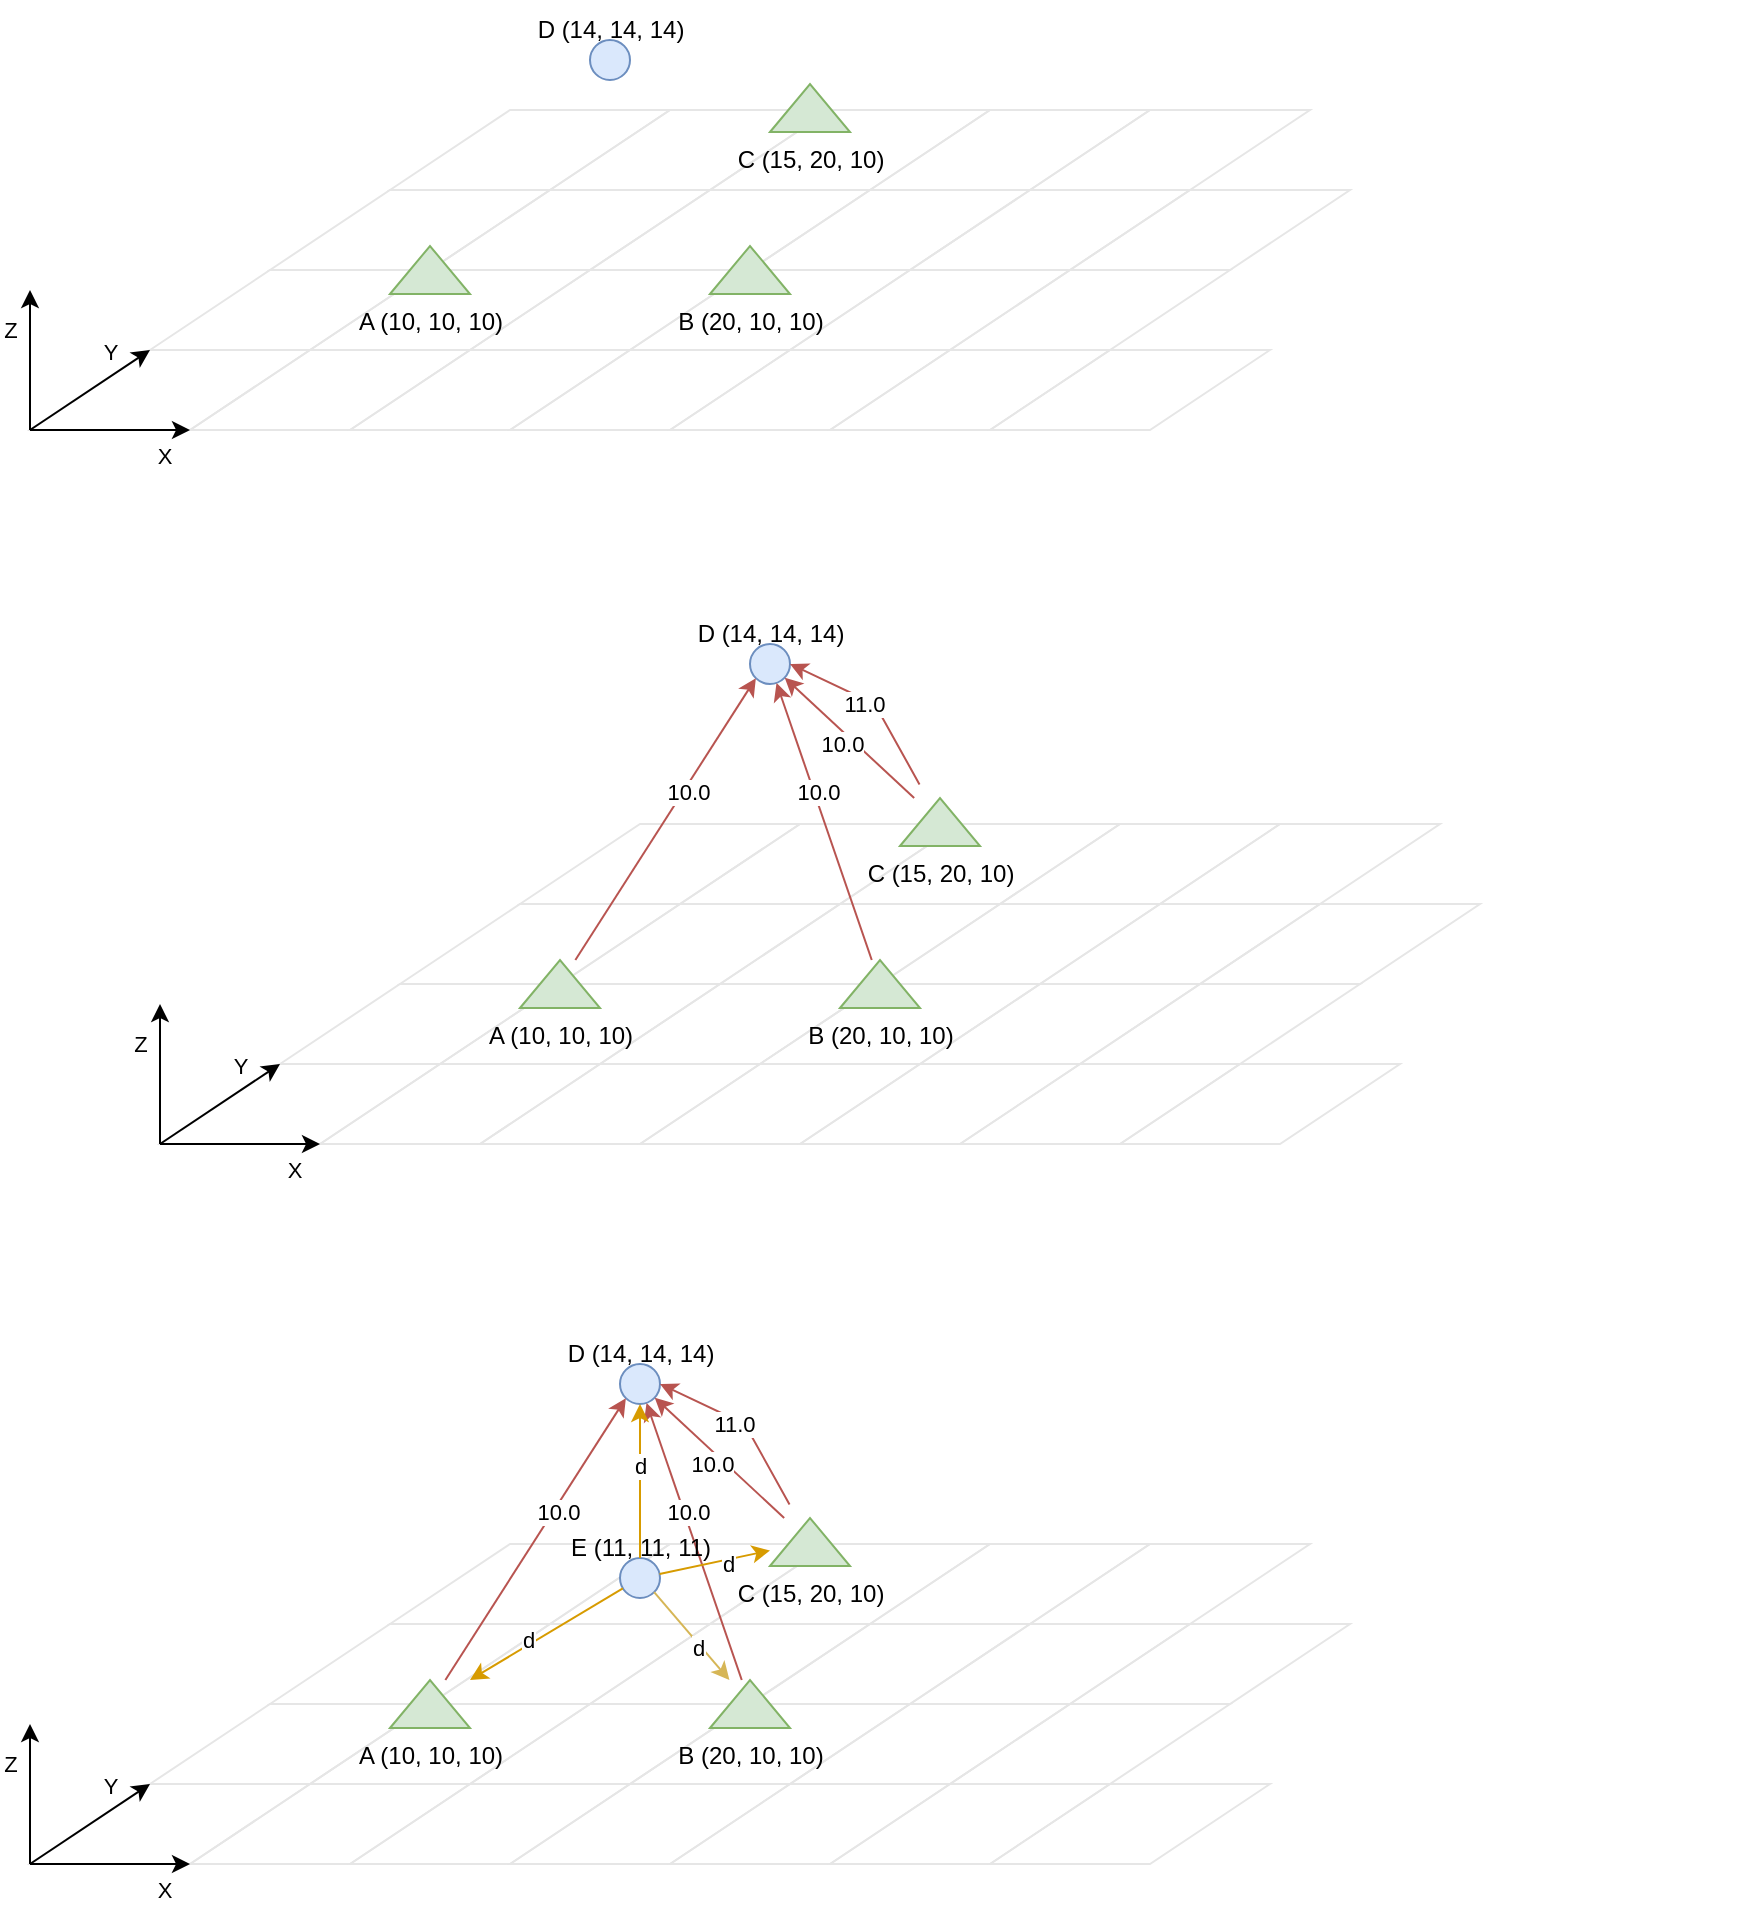 <mxfile version="24.4.15" type="device">
  <diagram id="oV4Eg8bL1dfPIzEgOD39" name="Page-1">
    <mxGraphModel dx="1185" dy="638" grid="1" gridSize="10" guides="1" tooltips="1" connect="1" arrows="1" fold="1" page="1" pageScale="1" pageWidth="850" pageHeight="1100" math="0" shadow="0">
      <root>
        <mxCell id="0" />
        <mxCell id="1" parent="0" />
        <mxCell id="T6BEzKACwyYWCtlPvkoT-52" value="" style="group" parent="1" vertex="1" connectable="0">
          <mxGeometry x="80" y="480" width="880" height="160" as="geometry" />
        </mxCell>
        <mxCell id="T6BEzKACwyYWCtlPvkoT-35" value="" style="shape=parallelogram;perimeter=parallelogramPerimeter;whiteSpace=wrap;html=1;fixedSize=1;size=60;fillColor=none;strokeColor=#E6E6E6;" parent="T6BEzKACwyYWCtlPvkoT-52" vertex="1">
          <mxGeometry x="300" y="80" width="140" height="40" as="geometry" />
        </mxCell>
        <mxCell id="T6BEzKACwyYWCtlPvkoT-34" value="" style="shape=parallelogram;perimeter=parallelogramPerimeter;whiteSpace=wrap;html=1;fixedSize=1;size=60;fillColor=none;strokeColor=#E6E6E6;" parent="T6BEzKACwyYWCtlPvkoT-52" vertex="1">
          <mxGeometry x="220" y="80" width="140" height="40" as="geometry" />
        </mxCell>
        <mxCell id="T6BEzKACwyYWCtlPvkoT-17" value="" style="shape=parallelogram;perimeter=parallelogramPerimeter;whiteSpace=wrap;html=1;fixedSize=1;size=60;fillColor=none;strokeColor=#E6E6E6;" parent="T6BEzKACwyYWCtlPvkoT-52" vertex="1">
          <mxGeometry x="200" y="40" width="140" height="40" as="geometry" />
        </mxCell>
        <mxCell id="T6BEzKACwyYWCtlPvkoT-19" value="" style="shape=parallelogram;perimeter=parallelogramPerimeter;whiteSpace=wrap;html=1;fixedSize=1;size=60;fillColor=none;strokeColor=#E6E6E6;" parent="T6BEzKACwyYWCtlPvkoT-52" vertex="1">
          <mxGeometry x="260" width="140" height="40" as="geometry" />
        </mxCell>
        <mxCell id="T6BEzKACwyYWCtlPvkoT-20" value="" style="shape=parallelogram;perimeter=parallelogramPerimeter;whiteSpace=wrap;html=1;fixedSize=1;size=60;fillColor=none;strokeColor=#E6E6E6;" parent="T6BEzKACwyYWCtlPvkoT-52" vertex="1">
          <mxGeometry x="280" y="40" width="140" height="40" as="geometry" />
        </mxCell>
        <mxCell id="T6BEzKACwyYWCtlPvkoT-21" value="" style="shape=parallelogram;perimeter=parallelogramPerimeter;whiteSpace=wrap;html=1;fixedSize=1;size=60;fillColor=none;strokeColor=#E6E6E6;" parent="T6BEzKACwyYWCtlPvkoT-52" vertex="1">
          <mxGeometry x="360" y="40" width="140" height="40" as="geometry" />
        </mxCell>
        <mxCell id="T6BEzKACwyYWCtlPvkoT-22" value="" style="shape=parallelogram;perimeter=parallelogramPerimeter;whiteSpace=wrap;html=1;fixedSize=1;size=60;fillColor=none;strokeColor=#E6E6E6;" parent="T6BEzKACwyYWCtlPvkoT-52" vertex="1">
          <mxGeometry x="340" width="140" height="40" as="geometry" />
        </mxCell>
        <mxCell id="T6BEzKACwyYWCtlPvkoT-23" value="" style="shape=parallelogram;perimeter=parallelogramPerimeter;whiteSpace=wrap;html=1;fixedSize=1;size=60;fillColor=none;strokeColor=#E6E6E6;" parent="T6BEzKACwyYWCtlPvkoT-52" vertex="1">
          <mxGeometry x="420" width="140" height="40" as="geometry" />
        </mxCell>
        <mxCell id="T6BEzKACwyYWCtlPvkoT-29" value="" style="shape=parallelogram;perimeter=parallelogramPerimeter;whiteSpace=wrap;html=1;fixedSize=1;size=60;fillColor=none;strokeColor=#E6E6E6;" parent="T6BEzKACwyYWCtlPvkoT-52" vertex="1">
          <mxGeometry x="80" y="120" width="140" height="40" as="geometry" />
        </mxCell>
        <mxCell id="T6BEzKACwyYWCtlPvkoT-31" value="" style="shape=parallelogram;perimeter=parallelogramPerimeter;whiteSpace=wrap;html=1;fixedSize=1;size=60;fillColor=none;strokeColor=#E6E6E6;" parent="T6BEzKACwyYWCtlPvkoT-52" vertex="1">
          <mxGeometry x="140" y="80" width="140" height="40" as="geometry" />
        </mxCell>
        <mxCell id="T6BEzKACwyYWCtlPvkoT-32" value="" style="shape=parallelogram;perimeter=parallelogramPerimeter;whiteSpace=wrap;html=1;fixedSize=1;size=60;fillColor=none;strokeColor=#E6E6E6;" parent="T6BEzKACwyYWCtlPvkoT-52" vertex="1">
          <mxGeometry x="160" y="120" width="140" height="40" as="geometry" />
        </mxCell>
        <mxCell id="T6BEzKACwyYWCtlPvkoT-33" value="" style="shape=parallelogram;perimeter=parallelogramPerimeter;whiteSpace=wrap;html=1;fixedSize=1;size=60;fillColor=none;strokeColor=#E6E6E6;" parent="T6BEzKACwyYWCtlPvkoT-52" vertex="1">
          <mxGeometry x="240" y="120" width="140" height="40" as="geometry" />
        </mxCell>
        <mxCell id="T6BEzKACwyYWCtlPvkoT-36" value="" style="shape=parallelogram;perimeter=parallelogramPerimeter;whiteSpace=wrap;html=1;fixedSize=1;size=60;fillColor=none;strokeColor=#E6E6E6;" parent="T6BEzKACwyYWCtlPvkoT-52" vertex="1">
          <mxGeometry x="440" y="40" width="140" height="40" as="geometry" />
        </mxCell>
        <mxCell id="T6BEzKACwyYWCtlPvkoT-37" value="" style="shape=parallelogram;perimeter=parallelogramPerimeter;whiteSpace=wrap;html=1;fixedSize=1;size=60;fillColor=none;strokeColor=#E6E6E6;" parent="T6BEzKACwyYWCtlPvkoT-52" vertex="1">
          <mxGeometry x="520" y="40" width="140" height="40" as="geometry" />
        </mxCell>
        <mxCell id="T6BEzKACwyYWCtlPvkoT-38" value="" style="shape=parallelogram;perimeter=parallelogramPerimeter;whiteSpace=wrap;html=1;fixedSize=1;size=60;fillColor=none;strokeColor=#E6E6E6;" parent="T6BEzKACwyYWCtlPvkoT-52" vertex="1">
          <mxGeometry x="500" width="140" height="40" as="geometry" />
        </mxCell>
        <mxCell id="T6BEzKACwyYWCtlPvkoT-39" value="" style="shape=parallelogram;perimeter=parallelogramPerimeter;whiteSpace=wrap;html=1;fixedSize=1;size=60;fillColor=none;strokeColor=#E6E6E6;" parent="T6BEzKACwyYWCtlPvkoT-52" vertex="1">
          <mxGeometry x="580" width="140" height="40" as="geometry" />
        </mxCell>
        <mxCell id="T6BEzKACwyYWCtlPvkoT-40" value="" style="shape=parallelogram;perimeter=parallelogramPerimeter;whiteSpace=wrap;html=1;fixedSize=1;size=60;fillColor=none;strokeColor=#E6E6E6;" parent="T6BEzKACwyYWCtlPvkoT-52" vertex="1">
          <mxGeometry x="600" y="40" width="140" height="40" as="geometry" />
        </mxCell>
        <mxCell id="T6BEzKACwyYWCtlPvkoT-44" value="" style="shape=parallelogram;perimeter=parallelogramPerimeter;whiteSpace=wrap;html=1;fixedSize=1;size=60;fillColor=none;strokeColor=#E6E6E6;" parent="T6BEzKACwyYWCtlPvkoT-52" vertex="1">
          <mxGeometry x="320" y="120" width="140" height="40" as="geometry" />
        </mxCell>
        <mxCell id="T6BEzKACwyYWCtlPvkoT-45" value="" style="shape=parallelogram;perimeter=parallelogramPerimeter;whiteSpace=wrap;html=1;fixedSize=1;size=60;fillColor=none;strokeColor=#E6E6E6;" parent="T6BEzKACwyYWCtlPvkoT-52" vertex="1">
          <mxGeometry x="400" y="120" width="140" height="40" as="geometry" />
        </mxCell>
        <mxCell id="T6BEzKACwyYWCtlPvkoT-46" value="" style="shape=parallelogram;perimeter=parallelogramPerimeter;whiteSpace=wrap;html=1;fixedSize=1;size=60;fillColor=none;strokeColor=#E6E6E6;" parent="T6BEzKACwyYWCtlPvkoT-52" vertex="1">
          <mxGeometry x="380" y="80" width="140" height="40" as="geometry" />
        </mxCell>
        <mxCell id="T6BEzKACwyYWCtlPvkoT-47" value="" style="shape=parallelogram;perimeter=parallelogramPerimeter;whiteSpace=wrap;html=1;fixedSize=1;size=60;fillColor=none;strokeColor=#E6E6E6;" parent="T6BEzKACwyYWCtlPvkoT-52" vertex="1">
          <mxGeometry x="460" y="80" width="140" height="40" as="geometry" />
        </mxCell>
        <mxCell id="T6BEzKACwyYWCtlPvkoT-48" value="" style="shape=parallelogram;perimeter=parallelogramPerimeter;whiteSpace=wrap;html=1;fixedSize=1;size=60;fillColor=none;strokeColor=#E6E6E6;" parent="T6BEzKACwyYWCtlPvkoT-52" vertex="1">
          <mxGeometry x="480" y="120" width="140" height="40" as="geometry" />
        </mxCell>
        <mxCell id="T6BEzKACwyYWCtlPvkoT-49" value="" style="shape=parallelogram;perimeter=parallelogramPerimeter;whiteSpace=wrap;html=1;fixedSize=1;size=60;fillColor=none;strokeColor=#E6E6E6;" parent="T6BEzKACwyYWCtlPvkoT-52" vertex="1">
          <mxGeometry x="560" y="120" width="140" height="40" as="geometry" />
        </mxCell>
        <mxCell id="T6BEzKACwyYWCtlPvkoT-50" value="" style="shape=parallelogram;perimeter=parallelogramPerimeter;whiteSpace=wrap;html=1;fixedSize=1;size=60;fillColor=none;strokeColor=#E6E6E6;" parent="T6BEzKACwyYWCtlPvkoT-52" vertex="1">
          <mxGeometry x="540" y="80" width="140" height="40" as="geometry" />
        </mxCell>
        <mxCell id="T6BEzKACwyYWCtlPvkoT-11" value="A (10, 10, 10)" style="verticalLabelPosition=bottom;verticalAlign=top;html=1;shape=mxgraph.basic.acute_triangle;dx=0.5;fillColor=#d5e8d4;strokeColor=#82b366;" parent="T6BEzKACwyYWCtlPvkoT-52" vertex="1">
          <mxGeometry x="260" y="68" width="40" height="24" as="geometry" />
        </mxCell>
        <mxCell id="T6BEzKACwyYWCtlPvkoT-12" value="B (20, 10, 10)" style="verticalLabelPosition=bottom;verticalAlign=top;html=1;shape=mxgraph.basic.acute_triangle;dx=0.5;fillColor=#d5e8d4;strokeColor=#82b366;" parent="T6BEzKACwyYWCtlPvkoT-52" vertex="1">
          <mxGeometry x="420" y="68" width="40" height="24" as="geometry" />
        </mxCell>
        <mxCell id="T6BEzKACwyYWCtlPvkoT-13" value="&lt;div&gt;C (15, 20, 10)&lt;/div&gt;" style="verticalLabelPosition=bottom;verticalAlign=top;html=1;shape=mxgraph.basic.acute_triangle;dx=0.5;fillColor=#d5e8d4;strokeColor=#82b366;" parent="T6BEzKACwyYWCtlPvkoT-52" vertex="1">
          <mxGeometry x="450" y="-13" width="40" height="24" as="geometry" />
        </mxCell>
        <mxCell id="T6BEzKACwyYWCtlPvkoT-55" value="" style="group" parent="1" vertex="1" connectable="0">
          <mxGeometry x="160" y="570" width="80" height="70" as="geometry" />
        </mxCell>
        <mxCell id="T6BEzKACwyYWCtlPvkoT-4" value="" style="endArrow=classic;html=1;rounded=0;" parent="T6BEzKACwyYWCtlPvkoT-55" edge="1">
          <mxGeometry width="50" height="50" relative="1" as="geometry">
            <mxPoint y="70" as="sourcePoint" />
            <mxPoint x="80" y="70" as="targetPoint" />
          </mxGeometry>
        </mxCell>
        <mxCell id="T6BEzKACwyYWCtlPvkoT-7" value="X" style="edgeLabel;html=1;align=center;verticalAlign=middle;resizable=0;points=[];" parent="T6BEzKACwyYWCtlPvkoT-4" vertex="1" connectable="0">
          <mxGeometry x="0.679" y="-1" relative="1" as="geometry">
            <mxPoint y="12" as="offset" />
          </mxGeometry>
        </mxCell>
        <mxCell id="T6BEzKACwyYWCtlPvkoT-5" value="" style="endArrow=classic;html=1;rounded=0;" parent="T6BEzKACwyYWCtlPvkoT-55" edge="1">
          <mxGeometry width="50" height="50" relative="1" as="geometry">
            <mxPoint y="70" as="sourcePoint" />
            <mxPoint x="60" y="30" as="targetPoint" />
          </mxGeometry>
        </mxCell>
        <mxCell id="T6BEzKACwyYWCtlPvkoT-8" value="Y" style="edgeLabel;html=1;align=center;verticalAlign=middle;resizable=0;points=[];" parent="T6BEzKACwyYWCtlPvkoT-5" vertex="1" connectable="0">
          <mxGeometry x="0.618" y="-1" relative="1" as="geometry">
            <mxPoint x="-9" y="-8" as="offset" />
          </mxGeometry>
        </mxCell>
        <mxCell id="T6BEzKACwyYWCtlPvkoT-6" value="" style="endArrow=classic;html=1;rounded=0;" parent="T6BEzKACwyYWCtlPvkoT-55" edge="1">
          <mxGeometry width="50" height="50" relative="1" as="geometry">
            <mxPoint y="70" as="sourcePoint" />
            <mxPoint as="targetPoint" />
          </mxGeometry>
        </mxCell>
        <mxCell id="T6BEzKACwyYWCtlPvkoT-9" value="Z" style="edgeLabel;html=1;align=center;verticalAlign=middle;resizable=0;points=[];" parent="T6BEzKACwyYWCtlPvkoT-6" vertex="1" connectable="0">
          <mxGeometry x="0.775" y="-3" relative="1" as="geometry">
            <mxPoint x="-13" y="12" as="offset" />
          </mxGeometry>
        </mxCell>
        <mxCell id="Ps83ISOcfM-TvcYgNrYj-35" value="" style="shape=parallelogram;perimeter=parallelogramPerimeter;whiteSpace=wrap;html=1;fixedSize=1;size=60;fillColor=none;strokeColor=#E6E6E6;" parent="1" vertex="1">
          <mxGeometry x="315" y="203" width="140" height="40" as="geometry" />
        </mxCell>
        <mxCell id="Ps83ISOcfM-TvcYgNrYj-36" value="" style="shape=parallelogram;perimeter=parallelogramPerimeter;whiteSpace=wrap;html=1;fixedSize=1;size=60;fillColor=none;strokeColor=#E6E6E6;" parent="1" vertex="1">
          <mxGeometry x="235" y="203" width="140" height="40" as="geometry" />
        </mxCell>
        <mxCell id="Ps83ISOcfM-TvcYgNrYj-37" value="" style="shape=parallelogram;perimeter=parallelogramPerimeter;whiteSpace=wrap;html=1;fixedSize=1;size=60;fillColor=none;strokeColor=#E6E6E6;" parent="1" vertex="1">
          <mxGeometry x="215" y="163" width="140" height="40" as="geometry" />
        </mxCell>
        <mxCell id="Ps83ISOcfM-TvcYgNrYj-38" value="" style="shape=parallelogram;perimeter=parallelogramPerimeter;whiteSpace=wrap;html=1;fixedSize=1;size=60;fillColor=none;strokeColor=#E6E6E6;" parent="1" vertex="1">
          <mxGeometry x="275" y="123" width="140" height="40" as="geometry" />
        </mxCell>
        <mxCell id="Ps83ISOcfM-TvcYgNrYj-39" value="" style="shape=parallelogram;perimeter=parallelogramPerimeter;whiteSpace=wrap;html=1;fixedSize=1;size=60;fillColor=none;strokeColor=#E6E6E6;" parent="1" vertex="1">
          <mxGeometry x="295" y="163" width="140" height="40" as="geometry" />
        </mxCell>
        <mxCell id="Ps83ISOcfM-TvcYgNrYj-40" value="" style="shape=parallelogram;perimeter=parallelogramPerimeter;whiteSpace=wrap;html=1;fixedSize=1;size=60;fillColor=none;strokeColor=#E6E6E6;" parent="1" vertex="1">
          <mxGeometry x="375" y="163" width="140" height="40" as="geometry" />
        </mxCell>
        <mxCell id="Ps83ISOcfM-TvcYgNrYj-41" value="" style="shape=parallelogram;perimeter=parallelogramPerimeter;whiteSpace=wrap;html=1;fixedSize=1;size=60;fillColor=none;strokeColor=#E6E6E6;" parent="1" vertex="1">
          <mxGeometry x="355" y="123" width="140" height="40" as="geometry" />
        </mxCell>
        <mxCell id="Ps83ISOcfM-TvcYgNrYj-42" value="" style="shape=parallelogram;perimeter=parallelogramPerimeter;whiteSpace=wrap;html=1;fixedSize=1;size=60;fillColor=none;strokeColor=#E6E6E6;" parent="1" vertex="1">
          <mxGeometry x="435" y="123" width="140" height="40" as="geometry" />
        </mxCell>
        <mxCell id="Ps83ISOcfM-TvcYgNrYj-43" value="" style="shape=parallelogram;perimeter=parallelogramPerimeter;whiteSpace=wrap;html=1;fixedSize=1;size=60;fillColor=none;strokeColor=#E6E6E6;" parent="1" vertex="1">
          <mxGeometry x="95" y="243" width="140" height="40" as="geometry" />
        </mxCell>
        <mxCell id="Ps83ISOcfM-TvcYgNrYj-44" value="" style="shape=parallelogram;perimeter=parallelogramPerimeter;whiteSpace=wrap;html=1;fixedSize=1;size=60;fillColor=none;strokeColor=#E6E6E6;" parent="1" vertex="1">
          <mxGeometry x="155" y="203" width="140" height="40" as="geometry" />
        </mxCell>
        <mxCell id="Ps83ISOcfM-TvcYgNrYj-45" value="" style="shape=parallelogram;perimeter=parallelogramPerimeter;whiteSpace=wrap;html=1;fixedSize=1;size=60;fillColor=none;strokeColor=#E6E6E6;" parent="1" vertex="1">
          <mxGeometry x="175" y="243" width="140" height="40" as="geometry" />
        </mxCell>
        <mxCell id="Ps83ISOcfM-TvcYgNrYj-46" value="" style="shape=parallelogram;perimeter=parallelogramPerimeter;whiteSpace=wrap;html=1;fixedSize=1;size=60;fillColor=none;strokeColor=#E6E6E6;" parent="1" vertex="1">
          <mxGeometry x="255" y="243" width="140" height="40" as="geometry" />
        </mxCell>
        <mxCell id="Ps83ISOcfM-TvcYgNrYj-47" value="" style="shape=parallelogram;perimeter=parallelogramPerimeter;whiteSpace=wrap;html=1;fixedSize=1;size=60;fillColor=none;strokeColor=#E6E6E6;" parent="1" vertex="1">
          <mxGeometry x="455" y="163" width="140" height="40" as="geometry" />
        </mxCell>
        <mxCell id="Ps83ISOcfM-TvcYgNrYj-48" value="" style="shape=parallelogram;perimeter=parallelogramPerimeter;whiteSpace=wrap;html=1;fixedSize=1;size=60;fillColor=none;strokeColor=#E6E6E6;" parent="1" vertex="1">
          <mxGeometry x="535" y="163" width="140" height="40" as="geometry" />
        </mxCell>
        <mxCell id="Ps83ISOcfM-TvcYgNrYj-49" value="" style="shape=parallelogram;perimeter=parallelogramPerimeter;whiteSpace=wrap;html=1;fixedSize=1;size=60;fillColor=none;strokeColor=#E6E6E6;" parent="1" vertex="1">
          <mxGeometry x="515" y="123" width="140" height="40" as="geometry" />
        </mxCell>
        <mxCell id="Ps83ISOcfM-TvcYgNrYj-50" value="" style="shape=parallelogram;perimeter=parallelogramPerimeter;whiteSpace=wrap;html=1;fixedSize=1;size=60;fillColor=none;strokeColor=#E6E6E6;" parent="1" vertex="1">
          <mxGeometry x="595" y="123" width="140" height="40" as="geometry" />
        </mxCell>
        <mxCell id="Ps83ISOcfM-TvcYgNrYj-51" value="" style="shape=parallelogram;perimeter=parallelogramPerimeter;whiteSpace=wrap;html=1;fixedSize=1;size=60;fillColor=none;strokeColor=#E6E6E6;" parent="1" vertex="1">
          <mxGeometry x="615" y="163" width="140" height="40" as="geometry" />
        </mxCell>
        <mxCell id="Ps83ISOcfM-TvcYgNrYj-52" value="" style="shape=parallelogram;perimeter=parallelogramPerimeter;whiteSpace=wrap;html=1;fixedSize=1;size=60;fillColor=none;strokeColor=#E6E6E6;" parent="1" vertex="1">
          <mxGeometry x="335" y="243" width="140" height="40" as="geometry" />
        </mxCell>
        <mxCell id="Ps83ISOcfM-TvcYgNrYj-53" value="" style="shape=parallelogram;perimeter=parallelogramPerimeter;whiteSpace=wrap;html=1;fixedSize=1;size=60;fillColor=none;strokeColor=#E6E6E6;" parent="1" vertex="1">
          <mxGeometry x="415" y="243" width="140" height="40" as="geometry" />
        </mxCell>
        <mxCell id="Ps83ISOcfM-TvcYgNrYj-54" value="" style="shape=parallelogram;perimeter=parallelogramPerimeter;whiteSpace=wrap;html=1;fixedSize=1;size=60;fillColor=none;strokeColor=#E6E6E6;" parent="1" vertex="1">
          <mxGeometry x="395" y="203" width="140" height="40" as="geometry" />
        </mxCell>
        <mxCell id="Ps83ISOcfM-TvcYgNrYj-55" value="" style="shape=parallelogram;perimeter=parallelogramPerimeter;whiteSpace=wrap;html=1;fixedSize=1;size=60;fillColor=none;strokeColor=#E6E6E6;" parent="1" vertex="1">
          <mxGeometry x="475" y="203" width="140" height="40" as="geometry" />
        </mxCell>
        <mxCell id="Ps83ISOcfM-TvcYgNrYj-56" value="" style="shape=parallelogram;perimeter=parallelogramPerimeter;whiteSpace=wrap;html=1;fixedSize=1;size=60;fillColor=none;strokeColor=#E6E6E6;" parent="1" vertex="1">
          <mxGeometry x="495" y="243" width="140" height="40" as="geometry" />
        </mxCell>
        <mxCell id="Ps83ISOcfM-TvcYgNrYj-57" value="" style="shape=parallelogram;perimeter=parallelogramPerimeter;whiteSpace=wrap;html=1;fixedSize=1;size=60;fillColor=none;strokeColor=#E6E6E6;" parent="1" vertex="1">
          <mxGeometry x="575" y="243" width="140" height="40" as="geometry" />
        </mxCell>
        <mxCell id="Ps83ISOcfM-TvcYgNrYj-58" value="" style="shape=parallelogram;perimeter=parallelogramPerimeter;whiteSpace=wrap;html=1;fixedSize=1;size=60;fillColor=none;strokeColor=#E6E6E6;" parent="1" vertex="1">
          <mxGeometry x="555" y="203" width="140" height="40" as="geometry" />
        </mxCell>
        <mxCell id="Ps83ISOcfM-TvcYgNrYj-59" value="A (10, 10, 10)" style="verticalLabelPosition=bottom;verticalAlign=top;html=1;shape=mxgraph.basic.acute_triangle;dx=0.5;fillColor=#d5e8d4;strokeColor=#82b366;" parent="1" vertex="1">
          <mxGeometry x="275" y="191" width="40" height="24" as="geometry" />
        </mxCell>
        <mxCell id="Ps83ISOcfM-TvcYgNrYj-60" value="B (20, 10, 10)" style="verticalLabelPosition=bottom;verticalAlign=top;html=1;shape=mxgraph.basic.acute_triangle;dx=0.5;fillColor=#d5e8d4;strokeColor=#82b366;" parent="1" vertex="1">
          <mxGeometry x="435" y="191" width="40" height="24" as="geometry" />
        </mxCell>
        <mxCell id="Ps83ISOcfM-TvcYgNrYj-61" value="&lt;div&gt;C (15, 20, 10)&lt;/div&gt;" style="verticalLabelPosition=bottom;verticalAlign=top;html=1;shape=mxgraph.basic.acute_triangle;dx=0.5;fillColor=#d5e8d4;strokeColor=#82b366;" parent="1" vertex="1">
          <mxGeometry x="465" y="110" width="40" height="24" as="geometry" />
        </mxCell>
        <mxCell id="Ps83ISOcfM-TvcYgNrYj-62" value="" style="group" parent="1" vertex="1" connectable="0">
          <mxGeometry x="95" y="213" width="80" height="70" as="geometry" />
        </mxCell>
        <mxCell id="Ps83ISOcfM-TvcYgNrYj-63" value="" style="endArrow=classic;html=1;rounded=0;" parent="Ps83ISOcfM-TvcYgNrYj-62" edge="1">
          <mxGeometry width="50" height="50" relative="1" as="geometry">
            <mxPoint y="70" as="sourcePoint" />
            <mxPoint x="80" y="70" as="targetPoint" />
          </mxGeometry>
        </mxCell>
        <mxCell id="Ps83ISOcfM-TvcYgNrYj-64" value="X" style="edgeLabel;html=1;align=center;verticalAlign=middle;resizable=0;points=[];" parent="Ps83ISOcfM-TvcYgNrYj-63" vertex="1" connectable="0">
          <mxGeometry x="0.679" y="-1" relative="1" as="geometry">
            <mxPoint y="12" as="offset" />
          </mxGeometry>
        </mxCell>
        <mxCell id="Ps83ISOcfM-TvcYgNrYj-65" value="" style="endArrow=classic;html=1;rounded=0;" parent="Ps83ISOcfM-TvcYgNrYj-62" edge="1">
          <mxGeometry width="50" height="50" relative="1" as="geometry">
            <mxPoint y="70" as="sourcePoint" />
            <mxPoint x="60" y="30" as="targetPoint" />
          </mxGeometry>
        </mxCell>
        <mxCell id="Ps83ISOcfM-TvcYgNrYj-66" value="Y" style="edgeLabel;html=1;align=center;verticalAlign=middle;resizable=0;points=[];" parent="Ps83ISOcfM-TvcYgNrYj-65" vertex="1" connectable="0">
          <mxGeometry x="0.618" y="-1" relative="1" as="geometry">
            <mxPoint x="-9" y="-8" as="offset" />
          </mxGeometry>
        </mxCell>
        <mxCell id="Ps83ISOcfM-TvcYgNrYj-67" value="" style="endArrow=classic;html=1;rounded=0;" parent="Ps83ISOcfM-TvcYgNrYj-62" edge="1">
          <mxGeometry width="50" height="50" relative="1" as="geometry">
            <mxPoint y="70" as="sourcePoint" />
            <mxPoint as="targetPoint" />
          </mxGeometry>
        </mxCell>
        <mxCell id="Ps83ISOcfM-TvcYgNrYj-68" value="Z" style="edgeLabel;html=1;align=center;verticalAlign=middle;resizable=0;points=[];" parent="Ps83ISOcfM-TvcYgNrYj-67" vertex="1" connectable="0">
          <mxGeometry x="0.775" y="-3" relative="1" as="geometry">
            <mxPoint x="-13" y="12" as="offset" />
          </mxGeometry>
        </mxCell>
        <mxCell id="Ps83ISOcfM-TvcYgNrYj-69" value="" style="ellipse;whiteSpace=wrap;html=1;aspect=fixed;fillColor=#dae8fc;strokeColor=#6c8ebf;" parent="1" vertex="1">
          <mxGeometry x="455" y="390" width="20" height="20" as="geometry" />
        </mxCell>
        <mxCell id="Ps83ISOcfM-TvcYgNrYj-70" value="" style="endArrow=classic;html=1;rounded=0;entryX=0;entryY=1;entryDx=0;entryDy=0;fillColor=#f8cecc;strokeColor=#b85450;" parent="1" source="T6BEzKACwyYWCtlPvkoT-11" target="Ps83ISOcfM-TvcYgNrYj-69" edge="1">
          <mxGeometry width="50" height="50" relative="1" as="geometry">
            <mxPoint x="850" y="590" as="sourcePoint" />
            <mxPoint x="900" y="540" as="targetPoint" />
          </mxGeometry>
        </mxCell>
        <mxCell id="Ps83ISOcfM-TvcYgNrYj-72" value="10.0" style="edgeLabel;html=1;align=center;verticalAlign=middle;resizable=0;points=[];" parent="Ps83ISOcfM-TvcYgNrYj-70" vertex="1" connectable="0">
          <mxGeometry x="0.211" y="-2" relative="1" as="geometry">
            <mxPoint as="offset" />
          </mxGeometry>
        </mxCell>
        <mxCell id="Ps83ISOcfM-TvcYgNrYj-71" value="D (14, 14, 14)" style="text;html=1;align=center;verticalAlign=middle;resizable=0;points=[];autosize=1;strokeColor=none;fillColor=none;" parent="1" vertex="1">
          <mxGeometry x="415" y="370" width="100" height="30" as="geometry" />
        </mxCell>
        <mxCell id="Ps83ISOcfM-TvcYgNrYj-73" value="" style="endArrow=classic;html=1;rounded=0;fillColor=#f8cecc;strokeColor=#b85450;" parent="1" source="T6BEzKACwyYWCtlPvkoT-12" target="Ps83ISOcfM-TvcYgNrYj-69" edge="1">
          <mxGeometry width="50" height="50" relative="1" as="geometry">
            <mxPoint x="404.754" y="558" as="sourcePoint" />
            <mxPoint x="494.999" y="417.071" as="targetPoint" />
          </mxGeometry>
        </mxCell>
        <mxCell id="Ps83ISOcfM-TvcYgNrYj-74" value="10.0" style="edgeLabel;html=1;align=center;verticalAlign=middle;resizable=0;points=[];" parent="Ps83ISOcfM-TvcYgNrYj-73" vertex="1" connectable="0">
          <mxGeometry x="0.211" y="-2" relative="1" as="geometry">
            <mxPoint as="offset" />
          </mxGeometry>
        </mxCell>
        <mxCell id="Ps83ISOcfM-TvcYgNrYj-75" value="" style="endArrow=classic;html=1;rounded=0;fillColor=#f8cecc;strokeColor=#b85450;" parent="1" source="T6BEzKACwyYWCtlPvkoT-13" target="Ps83ISOcfM-TvcYgNrYj-69" edge="1">
          <mxGeometry width="50" height="50" relative="1" as="geometry">
            <mxPoint x="465.004" y="530.93" as="sourcePoint" />
            <mxPoint x="555.249" y="390.001" as="targetPoint" />
          </mxGeometry>
        </mxCell>
        <mxCell id="Ps83ISOcfM-TvcYgNrYj-76" value="10.0" style="edgeLabel;html=1;align=center;verticalAlign=middle;resizable=0;points=[];" parent="Ps83ISOcfM-TvcYgNrYj-75" vertex="1" connectable="0">
          <mxGeometry x="0.211" y="-2" relative="1" as="geometry">
            <mxPoint x="1" y="11" as="offset" />
          </mxGeometry>
        </mxCell>
        <mxCell id="Ps83ISOcfM-TvcYgNrYj-77" value="" style="shape=parallelogram;perimeter=parallelogramPerimeter;whiteSpace=wrap;html=1;fixedSize=1;size=60;fillColor=none;strokeColor=#E6E6E6;" parent="1" vertex="1">
          <mxGeometry x="315" y="920" width="140" height="40" as="geometry" />
        </mxCell>
        <mxCell id="Ps83ISOcfM-TvcYgNrYj-78" value="" style="shape=parallelogram;perimeter=parallelogramPerimeter;whiteSpace=wrap;html=1;fixedSize=1;size=60;fillColor=none;strokeColor=#E6E6E6;" parent="1" vertex="1">
          <mxGeometry x="235" y="920" width="140" height="40" as="geometry" />
        </mxCell>
        <mxCell id="Ps83ISOcfM-TvcYgNrYj-79" value="" style="shape=parallelogram;perimeter=parallelogramPerimeter;whiteSpace=wrap;html=1;fixedSize=1;size=60;fillColor=none;strokeColor=#E6E6E6;" parent="1" vertex="1">
          <mxGeometry x="215" y="880" width="140" height="40" as="geometry" />
        </mxCell>
        <mxCell id="Ps83ISOcfM-TvcYgNrYj-80" value="" style="shape=parallelogram;perimeter=parallelogramPerimeter;whiteSpace=wrap;html=1;fixedSize=1;size=60;fillColor=none;strokeColor=#E6E6E6;" parent="1" vertex="1">
          <mxGeometry x="275" y="840" width="140" height="40" as="geometry" />
        </mxCell>
        <mxCell id="Ps83ISOcfM-TvcYgNrYj-81" value="" style="shape=parallelogram;perimeter=parallelogramPerimeter;whiteSpace=wrap;html=1;fixedSize=1;size=60;fillColor=none;strokeColor=#E6E6E6;" parent="1" vertex="1">
          <mxGeometry x="295" y="880" width="140" height="40" as="geometry" />
        </mxCell>
        <mxCell id="Ps83ISOcfM-TvcYgNrYj-82" value="" style="shape=parallelogram;perimeter=parallelogramPerimeter;whiteSpace=wrap;html=1;fixedSize=1;size=60;fillColor=none;strokeColor=#E6E6E6;" parent="1" vertex="1">
          <mxGeometry x="375" y="880" width="140" height="40" as="geometry" />
        </mxCell>
        <mxCell id="Ps83ISOcfM-TvcYgNrYj-83" value="" style="shape=parallelogram;perimeter=parallelogramPerimeter;whiteSpace=wrap;html=1;fixedSize=1;size=60;fillColor=none;strokeColor=#E6E6E6;" parent="1" vertex="1">
          <mxGeometry x="355" y="840" width="140" height="40" as="geometry" />
        </mxCell>
        <mxCell id="Ps83ISOcfM-TvcYgNrYj-84" value="" style="shape=parallelogram;perimeter=parallelogramPerimeter;whiteSpace=wrap;html=1;fixedSize=1;size=60;fillColor=none;strokeColor=#E6E6E6;" parent="1" vertex="1">
          <mxGeometry x="435" y="840" width="140" height="40" as="geometry" />
        </mxCell>
        <mxCell id="Ps83ISOcfM-TvcYgNrYj-85" value="" style="shape=parallelogram;perimeter=parallelogramPerimeter;whiteSpace=wrap;html=1;fixedSize=1;size=60;fillColor=none;strokeColor=#E6E6E6;" parent="1" vertex="1">
          <mxGeometry x="95" y="960" width="140" height="40" as="geometry" />
        </mxCell>
        <mxCell id="Ps83ISOcfM-TvcYgNrYj-86" value="" style="shape=parallelogram;perimeter=parallelogramPerimeter;whiteSpace=wrap;html=1;fixedSize=1;size=60;fillColor=none;strokeColor=#E6E6E6;" parent="1" vertex="1">
          <mxGeometry x="155" y="920" width="140" height="40" as="geometry" />
        </mxCell>
        <mxCell id="Ps83ISOcfM-TvcYgNrYj-87" value="" style="shape=parallelogram;perimeter=parallelogramPerimeter;whiteSpace=wrap;html=1;fixedSize=1;size=60;fillColor=none;strokeColor=#E6E6E6;" parent="1" vertex="1">
          <mxGeometry x="175" y="960" width="140" height="40" as="geometry" />
        </mxCell>
        <mxCell id="Ps83ISOcfM-TvcYgNrYj-88" value="" style="shape=parallelogram;perimeter=parallelogramPerimeter;whiteSpace=wrap;html=1;fixedSize=1;size=60;fillColor=none;strokeColor=#E6E6E6;" parent="1" vertex="1">
          <mxGeometry x="255" y="960" width="140" height="40" as="geometry" />
        </mxCell>
        <mxCell id="Ps83ISOcfM-TvcYgNrYj-89" value="" style="shape=parallelogram;perimeter=parallelogramPerimeter;whiteSpace=wrap;html=1;fixedSize=1;size=60;fillColor=none;strokeColor=#E6E6E6;" parent="1" vertex="1">
          <mxGeometry x="455" y="880" width="140" height="40" as="geometry" />
        </mxCell>
        <mxCell id="Ps83ISOcfM-TvcYgNrYj-90" value="" style="shape=parallelogram;perimeter=parallelogramPerimeter;whiteSpace=wrap;html=1;fixedSize=1;size=60;fillColor=none;strokeColor=#E6E6E6;" parent="1" vertex="1">
          <mxGeometry x="535" y="880" width="140" height="40" as="geometry" />
        </mxCell>
        <mxCell id="Ps83ISOcfM-TvcYgNrYj-91" value="" style="shape=parallelogram;perimeter=parallelogramPerimeter;whiteSpace=wrap;html=1;fixedSize=1;size=60;fillColor=none;strokeColor=#E6E6E6;" parent="1" vertex="1">
          <mxGeometry x="515" y="840" width="140" height="40" as="geometry" />
        </mxCell>
        <mxCell id="Ps83ISOcfM-TvcYgNrYj-92" value="" style="shape=parallelogram;perimeter=parallelogramPerimeter;whiteSpace=wrap;html=1;fixedSize=1;size=60;fillColor=none;strokeColor=#E6E6E6;" parent="1" vertex="1">
          <mxGeometry x="595" y="840" width="140" height="40" as="geometry" />
        </mxCell>
        <mxCell id="Ps83ISOcfM-TvcYgNrYj-93" value="" style="shape=parallelogram;perimeter=parallelogramPerimeter;whiteSpace=wrap;html=1;fixedSize=1;size=60;fillColor=none;strokeColor=#E6E6E6;" parent="1" vertex="1">
          <mxGeometry x="615" y="880" width="140" height="40" as="geometry" />
        </mxCell>
        <mxCell id="Ps83ISOcfM-TvcYgNrYj-94" value="" style="shape=parallelogram;perimeter=parallelogramPerimeter;whiteSpace=wrap;html=1;fixedSize=1;size=60;fillColor=none;strokeColor=#E6E6E6;" parent="1" vertex="1">
          <mxGeometry x="335" y="960" width="140" height="40" as="geometry" />
        </mxCell>
        <mxCell id="Ps83ISOcfM-TvcYgNrYj-95" value="" style="shape=parallelogram;perimeter=parallelogramPerimeter;whiteSpace=wrap;html=1;fixedSize=1;size=60;fillColor=none;strokeColor=#E6E6E6;" parent="1" vertex="1">
          <mxGeometry x="415" y="960" width="140" height="40" as="geometry" />
        </mxCell>
        <mxCell id="Ps83ISOcfM-TvcYgNrYj-96" value="" style="shape=parallelogram;perimeter=parallelogramPerimeter;whiteSpace=wrap;html=1;fixedSize=1;size=60;fillColor=none;strokeColor=#E6E6E6;" parent="1" vertex="1">
          <mxGeometry x="395" y="920" width="140" height="40" as="geometry" />
        </mxCell>
        <mxCell id="Ps83ISOcfM-TvcYgNrYj-97" value="" style="shape=parallelogram;perimeter=parallelogramPerimeter;whiteSpace=wrap;html=1;fixedSize=1;size=60;fillColor=none;strokeColor=#E6E6E6;" parent="1" vertex="1">
          <mxGeometry x="475" y="920" width="140" height="40" as="geometry" />
        </mxCell>
        <mxCell id="Ps83ISOcfM-TvcYgNrYj-98" value="" style="shape=parallelogram;perimeter=parallelogramPerimeter;whiteSpace=wrap;html=1;fixedSize=1;size=60;fillColor=none;strokeColor=#E6E6E6;" parent="1" vertex="1">
          <mxGeometry x="495" y="960" width="140" height="40" as="geometry" />
        </mxCell>
        <mxCell id="Ps83ISOcfM-TvcYgNrYj-99" value="" style="shape=parallelogram;perimeter=parallelogramPerimeter;whiteSpace=wrap;html=1;fixedSize=1;size=60;fillColor=none;strokeColor=#E6E6E6;" parent="1" vertex="1">
          <mxGeometry x="575" y="960" width="140" height="40" as="geometry" />
        </mxCell>
        <mxCell id="Ps83ISOcfM-TvcYgNrYj-100" value="" style="shape=parallelogram;perimeter=parallelogramPerimeter;whiteSpace=wrap;html=1;fixedSize=1;size=60;fillColor=none;strokeColor=#E6E6E6;" parent="1" vertex="1">
          <mxGeometry x="555" y="920" width="140" height="40" as="geometry" />
        </mxCell>
        <mxCell id="Ps83ISOcfM-TvcYgNrYj-101" value="A (10, 10, 10)" style="verticalLabelPosition=bottom;verticalAlign=top;html=1;shape=mxgraph.basic.acute_triangle;dx=0.5;fillColor=#d5e8d4;strokeColor=#82b366;" parent="1" vertex="1">
          <mxGeometry x="275" y="908" width="40" height="24" as="geometry" />
        </mxCell>
        <mxCell id="Ps83ISOcfM-TvcYgNrYj-102" value="B (20, 10, 10)" style="verticalLabelPosition=bottom;verticalAlign=top;html=1;shape=mxgraph.basic.acute_triangle;dx=0.5;fillColor=#d5e8d4;strokeColor=#82b366;" parent="1" vertex="1">
          <mxGeometry x="435" y="908" width="40" height="24" as="geometry" />
        </mxCell>
        <mxCell id="Ps83ISOcfM-TvcYgNrYj-103" value="&lt;div&gt;C (15, 20, 10)&lt;/div&gt;" style="verticalLabelPosition=bottom;verticalAlign=top;html=1;shape=mxgraph.basic.acute_triangle;dx=0.5;fillColor=#d5e8d4;strokeColor=#82b366;" parent="1" vertex="1">
          <mxGeometry x="465" y="827" width="40" height="24" as="geometry" />
        </mxCell>
        <mxCell id="Ps83ISOcfM-TvcYgNrYj-104" value="" style="group" parent="1" vertex="1" connectable="0">
          <mxGeometry x="95" y="930" width="80" height="70" as="geometry" />
        </mxCell>
        <mxCell id="Ps83ISOcfM-TvcYgNrYj-105" value="" style="endArrow=classic;html=1;rounded=0;" parent="Ps83ISOcfM-TvcYgNrYj-104" edge="1">
          <mxGeometry width="50" height="50" relative="1" as="geometry">
            <mxPoint y="70" as="sourcePoint" />
            <mxPoint x="80" y="70" as="targetPoint" />
          </mxGeometry>
        </mxCell>
        <mxCell id="Ps83ISOcfM-TvcYgNrYj-106" value="X" style="edgeLabel;html=1;align=center;verticalAlign=middle;resizable=0;points=[];" parent="Ps83ISOcfM-TvcYgNrYj-105" vertex="1" connectable="0">
          <mxGeometry x="0.679" y="-1" relative="1" as="geometry">
            <mxPoint y="12" as="offset" />
          </mxGeometry>
        </mxCell>
        <mxCell id="Ps83ISOcfM-TvcYgNrYj-107" value="" style="endArrow=classic;html=1;rounded=0;" parent="Ps83ISOcfM-TvcYgNrYj-104" edge="1">
          <mxGeometry width="50" height="50" relative="1" as="geometry">
            <mxPoint y="70" as="sourcePoint" />
            <mxPoint x="60" y="30" as="targetPoint" />
          </mxGeometry>
        </mxCell>
        <mxCell id="Ps83ISOcfM-TvcYgNrYj-108" value="Y" style="edgeLabel;html=1;align=center;verticalAlign=middle;resizable=0;points=[];" parent="Ps83ISOcfM-TvcYgNrYj-107" vertex="1" connectable="0">
          <mxGeometry x="0.618" y="-1" relative="1" as="geometry">
            <mxPoint x="-9" y="-8" as="offset" />
          </mxGeometry>
        </mxCell>
        <mxCell id="Ps83ISOcfM-TvcYgNrYj-109" value="" style="endArrow=classic;html=1;rounded=0;" parent="Ps83ISOcfM-TvcYgNrYj-104" edge="1">
          <mxGeometry width="50" height="50" relative="1" as="geometry">
            <mxPoint y="70" as="sourcePoint" />
            <mxPoint as="targetPoint" />
          </mxGeometry>
        </mxCell>
        <mxCell id="Ps83ISOcfM-TvcYgNrYj-110" value="Z" style="edgeLabel;html=1;align=center;verticalAlign=middle;resizable=0;points=[];" parent="Ps83ISOcfM-TvcYgNrYj-109" vertex="1" connectable="0">
          <mxGeometry x="0.775" y="-3" relative="1" as="geometry">
            <mxPoint x="-13" y="12" as="offset" />
          </mxGeometry>
        </mxCell>
        <mxCell id="Ps83ISOcfM-TvcYgNrYj-111" value="" style="ellipse;whiteSpace=wrap;html=1;aspect=fixed;fillColor=#dae8fc;strokeColor=#6c8ebf;" parent="1" vertex="1">
          <mxGeometry x="390" y="750" width="20" height="20" as="geometry" />
        </mxCell>
        <mxCell id="Ps83ISOcfM-TvcYgNrYj-112" value="" style="endArrow=classic;html=1;rounded=0;entryX=0;entryY=1;entryDx=0;entryDy=0;fillColor=#f8cecc;strokeColor=#b85450;" parent="1" source="Ps83ISOcfM-TvcYgNrYj-101" target="Ps83ISOcfM-TvcYgNrYj-111" edge="1">
          <mxGeometry width="50" height="50" relative="1" as="geometry">
            <mxPoint x="785" y="950" as="sourcePoint" />
            <mxPoint x="835" y="900" as="targetPoint" />
          </mxGeometry>
        </mxCell>
        <mxCell id="Ps83ISOcfM-TvcYgNrYj-113" value="10.0" style="edgeLabel;html=1;align=center;verticalAlign=middle;resizable=0;points=[];" parent="Ps83ISOcfM-TvcYgNrYj-112" vertex="1" connectable="0">
          <mxGeometry x="0.211" y="-2" relative="1" as="geometry">
            <mxPoint as="offset" />
          </mxGeometry>
        </mxCell>
        <mxCell id="Ps83ISOcfM-TvcYgNrYj-114" value="D (14, 14, 14)" style="text;html=1;align=center;verticalAlign=middle;resizable=0;points=[];autosize=1;strokeColor=none;fillColor=none;" parent="1" vertex="1">
          <mxGeometry x="350" y="730" width="100" height="30" as="geometry" />
        </mxCell>
        <mxCell id="Ps83ISOcfM-TvcYgNrYj-115" value="" style="endArrow=classic;html=1;rounded=0;fillColor=#f8cecc;strokeColor=#b85450;" parent="1" source="Ps83ISOcfM-TvcYgNrYj-102" target="Ps83ISOcfM-TvcYgNrYj-111" edge="1">
          <mxGeometry width="50" height="50" relative="1" as="geometry">
            <mxPoint x="339.754" y="918" as="sourcePoint" />
            <mxPoint x="429.999" y="777.071" as="targetPoint" />
          </mxGeometry>
        </mxCell>
        <mxCell id="Ps83ISOcfM-TvcYgNrYj-116" value="10.0" style="edgeLabel;html=1;align=center;verticalAlign=middle;resizable=0;points=[];" parent="Ps83ISOcfM-TvcYgNrYj-115" vertex="1" connectable="0">
          <mxGeometry x="0.211" y="-2" relative="1" as="geometry">
            <mxPoint as="offset" />
          </mxGeometry>
        </mxCell>
        <mxCell id="Ps83ISOcfM-TvcYgNrYj-117" value="" style="endArrow=classic;html=1;rounded=0;fillColor=#f8cecc;strokeColor=#b85450;" parent="1" source="Ps83ISOcfM-TvcYgNrYj-103" target="Ps83ISOcfM-TvcYgNrYj-111" edge="1">
          <mxGeometry width="50" height="50" relative="1" as="geometry">
            <mxPoint x="400.004" y="890.93" as="sourcePoint" />
            <mxPoint x="490.249" y="750.001" as="targetPoint" />
          </mxGeometry>
        </mxCell>
        <mxCell id="Ps83ISOcfM-TvcYgNrYj-118" value="10.0" style="edgeLabel;html=1;align=center;verticalAlign=middle;resizable=0;points=[];" parent="Ps83ISOcfM-TvcYgNrYj-117" vertex="1" connectable="0">
          <mxGeometry x="0.211" y="-2" relative="1" as="geometry">
            <mxPoint x="1" y="11" as="offset" />
          </mxGeometry>
        </mxCell>
        <mxCell id="Ps83ISOcfM-TvcYgNrYj-119" value="" style="ellipse;whiteSpace=wrap;html=1;aspect=fixed;fillColor=#dae8fc;strokeColor=#6c8ebf;" parent="1" vertex="1">
          <mxGeometry x="390" y="847" width="20" height="20" as="geometry" />
        </mxCell>
        <mxCell id="Ps83ISOcfM-TvcYgNrYj-120" value="E (11, 11, 11)" style="text;html=1;align=center;verticalAlign=middle;resizable=0;points=[];autosize=1;strokeColor=none;fillColor=none;" parent="1" vertex="1">
          <mxGeometry x="350" y="827" width="100" height="30" as="geometry" />
        </mxCell>
        <mxCell id="Ps83ISOcfM-TvcYgNrYj-122" value="" style="endArrow=classic;html=1;rounded=0;fillColor=#ffe6cc;strokeColor=#d79b00;" parent="1" source="Ps83ISOcfM-TvcYgNrYj-119" target="Ps83ISOcfM-TvcYgNrYj-101" edge="1">
          <mxGeometry width="50" height="50" relative="1" as="geometry">
            <mxPoint x="400" y="860" as="sourcePoint" />
            <mxPoint x="512.624" y="739.998" as="targetPoint" />
          </mxGeometry>
        </mxCell>
        <mxCell id="Ps83ISOcfM-TvcYgNrYj-123" value="d" style="edgeLabel;html=1;align=center;verticalAlign=middle;resizable=0;points=[];" parent="Ps83ISOcfM-TvcYgNrYj-122" vertex="1" connectable="0">
          <mxGeometry x="0.211" y="-2" relative="1" as="geometry">
            <mxPoint as="offset" />
          </mxGeometry>
        </mxCell>
        <mxCell id="Ps83ISOcfM-TvcYgNrYj-124" value="" style="endArrow=classic;html=1;rounded=0;exitX=1;exitY=1;exitDx=0;exitDy=0;fillColor=#fff2cc;strokeColor=#d6b656;" parent="1" source="Ps83ISOcfM-TvcYgNrYj-119" target="Ps83ISOcfM-TvcYgNrYj-102" edge="1">
          <mxGeometry width="50" height="50" relative="1" as="geometry">
            <mxPoint x="401.429" y="872.152" as="sourcePoint" />
            <mxPoint x="325" y="918" as="targetPoint" />
          </mxGeometry>
        </mxCell>
        <mxCell id="Ps83ISOcfM-TvcYgNrYj-125" value="d" style="edgeLabel;html=1;align=center;verticalAlign=middle;resizable=0;points=[];" parent="Ps83ISOcfM-TvcYgNrYj-124" vertex="1" connectable="0">
          <mxGeometry x="0.211" y="-2" relative="1" as="geometry">
            <mxPoint as="offset" />
          </mxGeometry>
        </mxCell>
        <mxCell id="Ps83ISOcfM-TvcYgNrYj-126" value="" style="endArrow=classic;html=1;rounded=0;fillColor=#ffe6cc;strokeColor=#d79b00;" parent="1" source="Ps83ISOcfM-TvcYgNrYj-119" target="Ps83ISOcfM-TvcYgNrYj-103" edge="1">
          <mxGeometry width="50" height="50" relative="1" as="geometry">
            <mxPoint x="417.071" y="874.071" as="sourcePoint" />
            <mxPoint x="454.716" y="918" as="targetPoint" />
          </mxGeometry>
        </mxCell>
        <mxCell id="Ps83ISOcfM-TvcYgNrYj-127" value="d" style="edgeLabel;html=1;align=center;verticalAlign=middle;resizable=0;points=[];" parent="Ps83ISOcfM-TvcYgNrYj-126" vertex="1" connectable="0">
          <mxGeometry x="0.211" y="-2" relative="1" as="geometry">
            <mxPoint as="offset" />
          </mxGeometry>
        </mxCell>
        <mxCell id="Ps83ISOcfM-TvcYgNrYj-128" value="" style="endArrow=classic;html=1;rounded=0;entryX=0.5;entryY=1;entryDx=0;entryDy=0;fillColor=#ffe6cc;strokeColor=#d79b00;" parent="1" source="Ps83ISOcfM-TvcYgNrYj-119" target="Ps83ISOcfM-TvcYgNrYj-111" edge="1">
          <mxGeometry width="50" height="50" relative="1" as="geometry">
            <mxPoint x="419.795" y="864.983" as="sourcePoint" />
            <mxPoint x="475" y="853.235" as="targetPoint" />
          </mxGeometry>
        </mxCell>
        <mxCell id="Ps83ISOcfM-TvcYgNrYj-129" value="d" style="edgeLabel;html=1;align=center;verticalAlign=middle;resizable=0;points=[];" parent="Ps83ISOcfM-TvcYgNrYj-128" vertex="1" connectable="0">
          <mxGeometry x="0.211" y="-2" relative="1" as="geometry">
            <mxPoint x="-2" as="offset" />
          </mxGeometry>
        </mxCell>
        <mxCell id="Ps83ISOcfM-TvcYgNrYj-130" value="" style="endArrow=classic;html=1;rounded=0;fillColor=#f8cecc;strokeColor=#b85450;" parent="1" edge="1">
          <mxGeometry width="50" height="50" relative="1" as="geometry">
            <mxPoint x="539.762" y="460.2" as="sourcePoint" />
            <mxPoint x="475.004" y="399.998" as="targetPoint" />
            <Array as="points">
              <mxPoint x="517.38" y="420" />
            </Array>
          </mxGeometry>
        </mxCell>
        <mxCell id="Ps83ISOcfM-TvcYgNrYj-131" value="11.0" style="edgeLabel;html=1;align=center;verticalAlign=middle;resizable=0;points=[];" parent="Ps83ISOcfM-TvcYgNrYj-130" vertex="1" connectable="0">
          <mxGeometry x="0.211" y="-2" relative="1" as="geometry">
            <mxPoint x="3" y="6" as="offset" />
          </mxGeometry>
        </mxCell>
        <mxCell id="Ps83ISOcfM-TvcYgNrYj-132" value="" style="endArrow=classic;html=1;rounded=0;fillColor=#f8cecc;strokeColor=#b85450;" parent="1" edge="1">
          <mxGeometry width="50" height="50" relative="1" as="geometry">
            <mxPoint x="474.762" y="820.2" as="sourcePoint" />
            <mxPoint x="410.004" y="759.998" as="targetPoint" />
            <Array as="points">
              <mxPoint x="452.38" y="780" />
            </Array>
          </mxGeometry>
        </mxCell>
        <mxCell id="Ps83ISOcfM-TvcYgNrYj-133" value="11.0" style="edgeLabel;html=1;align=center;verticalAlign=middle;resizable=0;points=[];" parent="Ps83ISOcfM-TvcYgNrYj-132" vertex="1" connectable="0">
          <mxGeometry x="0.211" y="-2" relative="1" as="geometry">
            <mxPoint x="3" y="6" as="offset" />
          </mxGeometry>
        </mxCell>
        <mxCell id="nnC8Aimw-XOMRvZQsu0W-1" value="" style="ellipse;whiteSpace=wrap;html=1;aspect=fixed;fillColor=#dae8fc;strokeColor=#6c8ebf;" vertex="1" parent="1">
          <mxGeometry x="375" y="88" width="20" height="20" as="geometry" />
        </mxCell>
        <mxCell id="nnC8Aimw-XOMRvZQsu0W-2" value="D (14, 14, 14)" style="text;html=1;align=center;verticalAlign=middle;resizable=0;points=[];autosize=1;strokeColor=none;fillColor=none;" vertex="1" parent="1">
          <mxGeometry x="335" y="68" width="100" height="30" as="geometry" />
        </mxCell>
      </root>
    </mxGraphModel>
  </diagram>
</mxfile>
